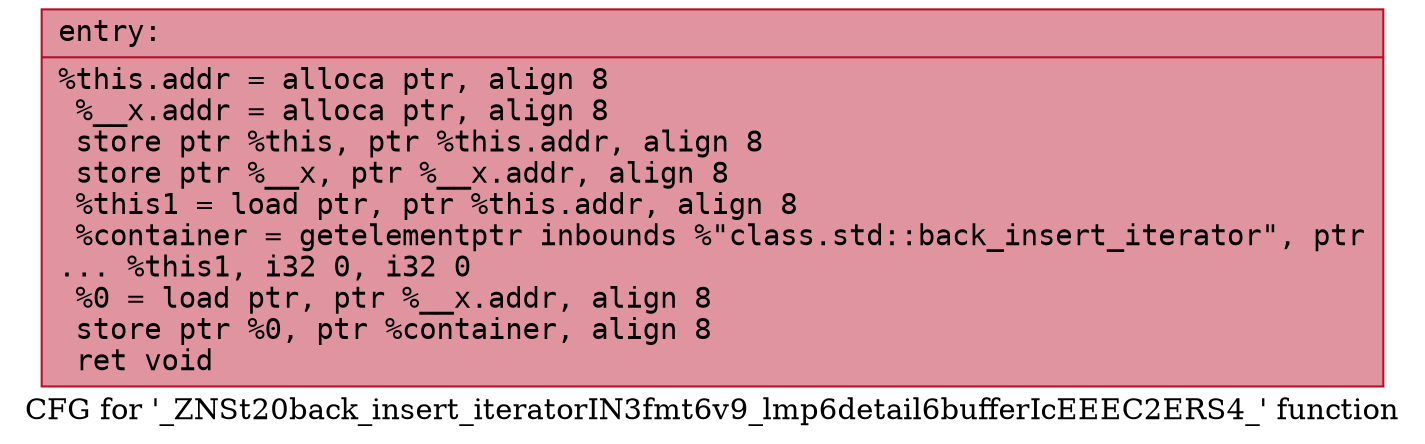 digraph "CFG for '_ZNSt20back_insert_iteratorIN3fmt6v9_lmp6detail6bufferIcEEEC2ERS4_' function" {
	label="CFG for '_ZNSt20back_insert_iteratorIN3fmt6v9_lmp6detail6bufferIcEEEC2ERS4_' function";

	Node0x556bfec13e80 [shape=record,color="#b70d28ff", style=filled, fillcolor="#b70d2870" fontname="Courier",label="{entry:\l|  %this.addr = alloca ptr, align 8\l  %__x.addr = alloca ptr, align 8\l  store ptr %this, ptr %this.addr, align 8\l  store ptr %__x, ptr %__x.addr, align 8\l  %this1 = load ptr, ptr %this.addr, align 8\l  %container = getelementptr inbounds %\"class.std::back_insert_iterator\", ptr\l... %this1, i32 0, i32 0\l  %0 = load ptr, ptr %__x.addr, align 8\l  store ptr %0, ptr %container, align 8\l  ret void\l}"];
}
